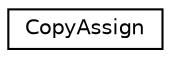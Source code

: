digraph "Graphical Class Hierarchy"
{
  edge [fontname="Helvetica",fontsize="10",labelfontname="Helvetica",labelfontsize="10"];
  node [fontname="Helvetica",fontsize="10",shape=record];
  rankdir="LR";
  Node0 [label="CopyAssign",height=0.2,width=0.4,color="black", fillcolor="white", style="filled",URL="$struct_copy_assign.html"];
}
